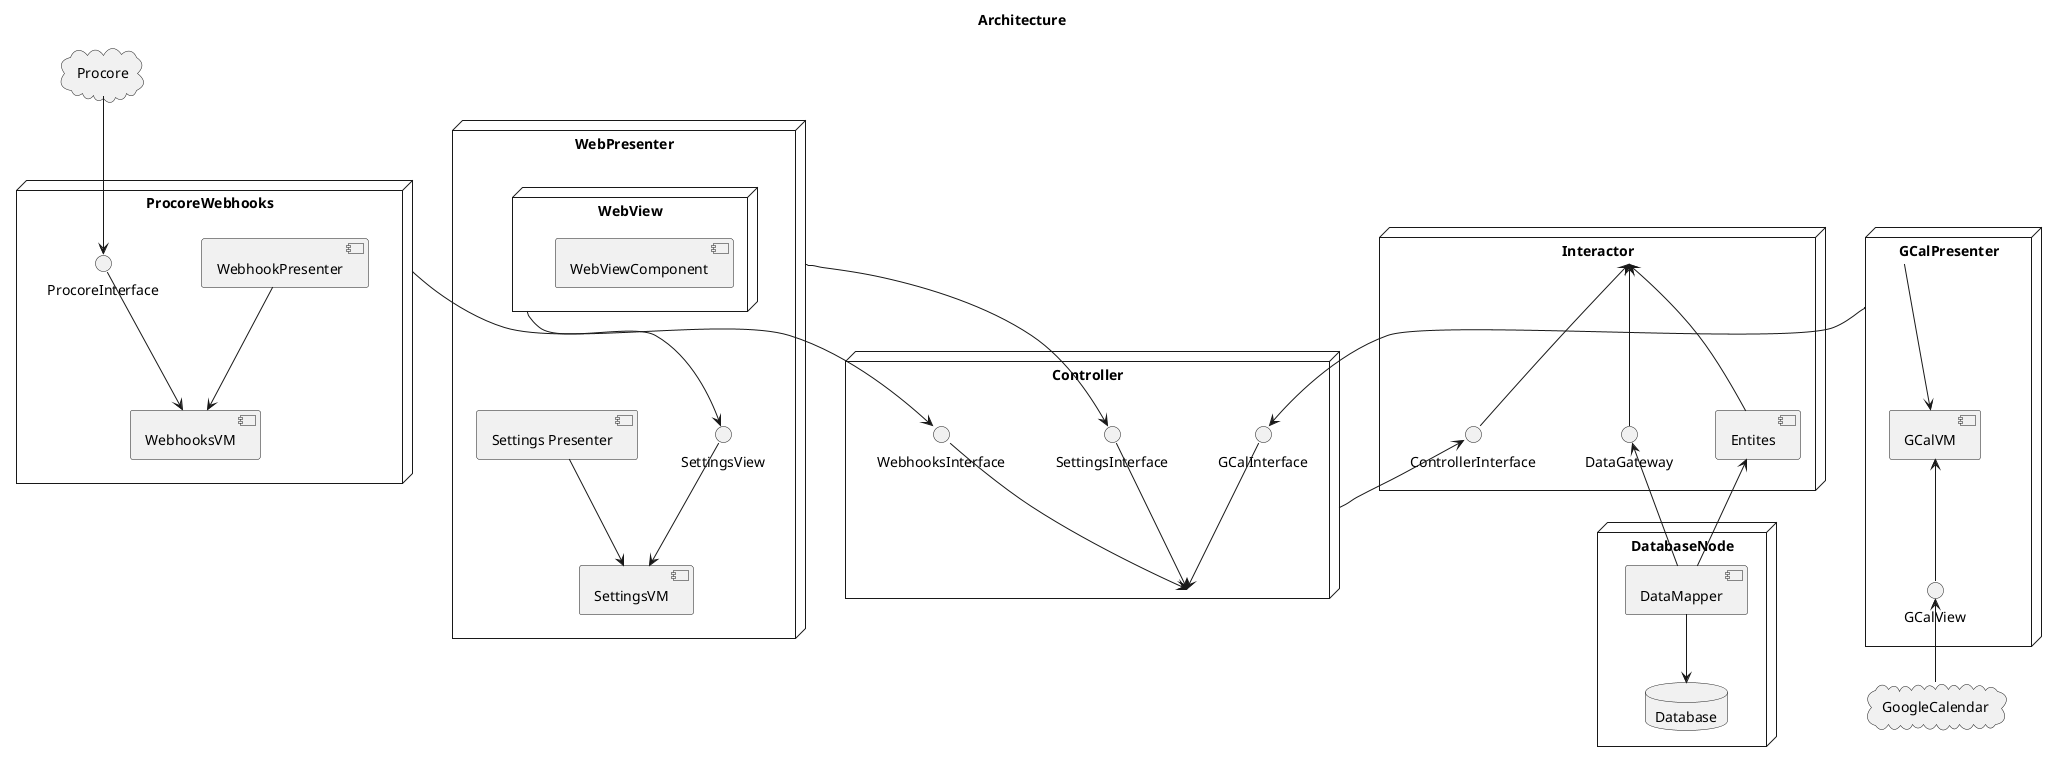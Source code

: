 @startuml
title Architecture

cloud Procore
cloud GoogleCalendar

node DatabaseNode {
    database Database
    [DataMapper] --> Database
}

node WebPresenter {
    [Settings Presenter] --> [SettingsVM]
    SettingsView --> [SettingsVM]
    WebView --> SettingsView
}

node ProcoreWebhooks {
    [WebhookPresenter] --> [WebhooksVM]
    ProcoreInterface --> [WebhooksVM]
    Procore --> ProcoreInterface
}

node GCalPresenter {
    GCalView <-- GoogleCalendar
    [GCalVM] <-- GCalView
    [GCalPresenter] --> [GCalVM]
}

node WebView {
    [WebViewComponent]
}

node Controller {
    SettingsInterface --> [Controller]
    GCalInterface --> [Controller]
    WebhooksInterface --> [Controller]
    ProcoreWebhooks --> WebhooksInterface
    GCalPresenter --> GCalInterface
    WebPresenter --> SettingsInterface
}

node Interactor {
    [Entites] <-- [DataMapper]
    DataGateway <-- [DataMapper]
    [Interactor] <-- DataGateway
    [Interactor] <-- [Entites]
    ControllerInterface <-- [Controller]
    [Interactor] <-- ControllerInterface
}


@enduml